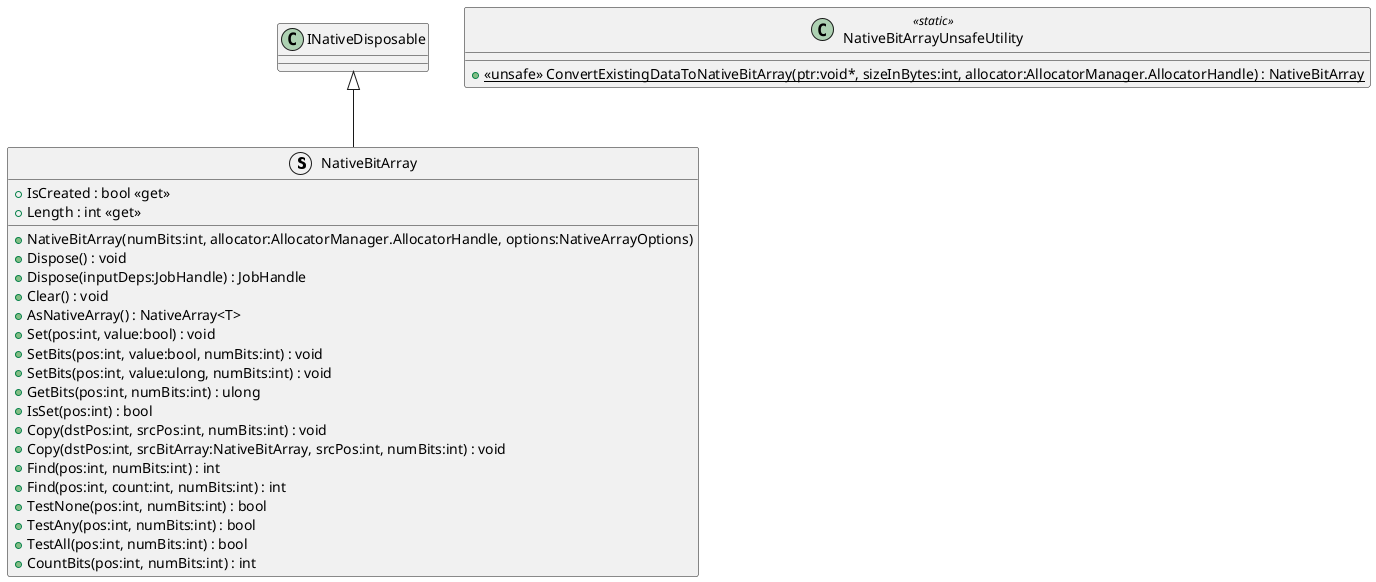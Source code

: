 @startuml
struct NativeBitArray {
    + NativeBitArray(numBits:int, allocator:AllocatorManager.AllocatorHandle, options:NativeArrayOptions)
    + IsCreated : bool <<get>>
    + Dispose() : void
    + Dispose(inputDeps:JobHandle) : JobHandle
    + Length : int <<get>>
    + Clear() : void
    + AsNativeArray() : NativeArray<T>
    + Set(pos:int, value:bool) : void
    + SetBits(pos:int, value:bool, numBits:int) : void
    + SetBits(pos:int, value:ulong, numBits:int) : void
    + GetBits(pos:int, numBits:int) : ulong
    + IsSet(pos:int) : bool
    + Copy(dstPos:int, srcPos:int, numBits:int) : void
    + Copy(dstPos:int, srcBitArray:NativeBitArray, srcPos:int, numBits:int) : void
    + Find(pos:int, numBits:int) : int
    + Find(pos:int, count:int, numBits:int) : int
    + TestNone(pos:int, numBits:int) : bool
    + TestAny(pos:int, numBits:int) : bool
    + TestAll(pos:int, numBits:int) : bool
    + CountBits(pos:int, numBits:int) : int
}
class NativeBitArrayUnsafeUtility <<static>> {
    + {static} <<unsafe>> ConvertExistingDataToNativeBitArray(ptr:void*, sizeInBytes:int, allocator:AllocatorManager.AllocatorHandle) : NativeBitArray
}
INativeDisposable <|-- NativeBitArray
@enduml
